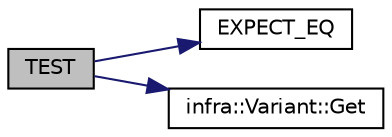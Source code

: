digraph "TEST"
{
 // INTERACTIVE_SVG=YES
  edge [fontname="Helvetica",fontsize="10",labelfontname="Helvetica",labelfontsize="10"];
  node [fontname="Helvetica",fontsize="10",shape=record];
  rankdir="LR";
  Node21 [label="TEST",height=0.2,width=0.4,color="black", fillcolor="grey75", style="filled", fontcolor="black"];
  Node21 -> Node22 [color="midnightblue",fontsize="10",style="solid",fontname="Helvetica"];
  Node22 [label="EXPECT_EQ",height=0.2,width=0.4,color="black", fillcolor="white", style="filled",URL="$d6/def/_test_json_8cpp.html#a82745227e2f0a8edbb4ae630d88a8e86"];
  Node21 -> Node23 [color="midnightblue",fontsize="10",style="solid",fontname="Helvetica"];
  Node23 [label="infra::Variant::Get",height=0.2,width=0.4,color="black", fillcolor="white", style="filled",URL="$da/d2a/classinfra_1_1_variant.html#a5c22ee95a815d91911bf3ce196c852a0"];
}

